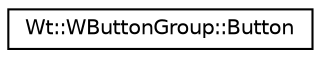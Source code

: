 digraph "Graphical Class Hierarchy"
{
 // LATEX_PDF_SIZE
  edge [fontname="Helvetica",fontsize="10",labelfontname="Helvetica",labelfontsize="10"];
  node [fontname="Helvetica",fontsize="10",shape=record];
  rankdir="LR";
  Node0 [label="Wt::WButtonGroup::Button",height=0.2,width=0.4,color="black", fillcolor="white", style="filled",URL="$structWt_1_1WButtonGroup_1_1Button.html",tooltip=" "];
}
